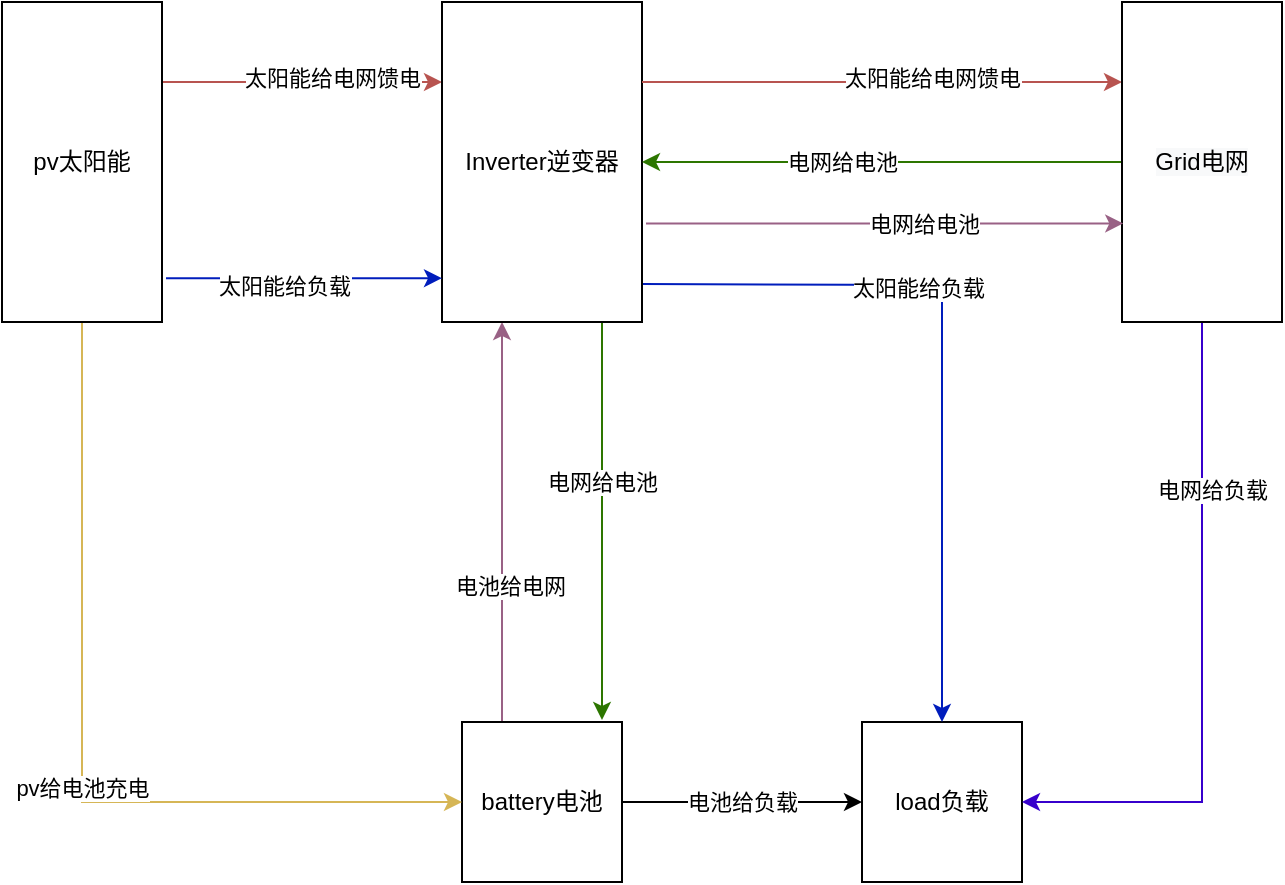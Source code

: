 <mxfile version="14.0.5" type="github">
  <diagram id="zFiF9Op-mUOR3EBwvule" name="Page-1">
    <mxGraphModel dx="782" dy="469" grid="1" gridSize="10" guides="1" tooltips="1" connect="1" arrows="1" fold="1" page="1" pageScale="1" pageWidth="827" pageHeight="1169" math="0" shadow="0">
      <root>
        <mxCell id="0" />
        <mxCell id="1" parent="0" />
        <mxCell id="paRQzdsvZ5kCJrLPlrh8-22" style="edgeStyle=orthogonalEdgeStyle;rounded=0;orthogonalLoop=1;jettySize=auto;html=1;entryX=0;entryY=0.25;entryDx=0;entryDy=0;fillColor=#f8cecc;strokeColor=#b85450;exitX=1;exitY=0.25;exitDx=0;exitDy=0;" edge="1" parent="1" source="paRQzdsvZ5kCJrLPlrh8-30" target="paRQzdsvZ5kCJrLPlrh8-18">
          <mxGeometry relative="1" as="geometry">
            <mxPoint x="120" y="60" as="sourcePoint" />
          </mxGeometry>
        </mxCell>
        <mxCell id="paRQzdsvZ5kCJrLPlrh8-25" value="太阳能给电网馈电" style="edgeLabel;html=1;align=center;verticalAlign=middle;resizable=0;points=[];" vertex="1" connectable="0" parent="paRQzdsvZ5kCJrLPlrh8-22">
          <mxGeometry x="0.209" y="2" relative="1" as="geometry">
            <mxPoint as="offset" />
          </mxGeometry>
        </mxCell>
        <mxCell id="paRQzdsvZ5kCJrLPlrh8-44" style="edgeStyle=orthogonalEdgeStyle;rounded=0;orthogonalLoop=1;jettySize=auto;html=1;exitX=0.25;exitY=0;exitDx=0;exitDy=0;fillColor=#e6d0de;strokeColor=#996185;gradientColor=#d5739d;" edge="1" parent="1" source="paRQzdsvZ5kCJrLPlrh8-4">
          <mxGeometry relative="1" as="geometry">
            <mxPoint x="290" y="160" as="targetPoint" />
          </mxGeometry>
        </mxCell>
        <mxCell id="paRQzdsvZ5kCJrLPlrh8-45" value="电池给电网" style="edgeLabel;html=1;align=center;verticalAlign=middle;resizable=0;points=[];" vertex="1" connectable="0" parent="paRQzdsvZ5kCJrLPlrh8-44">
          <mxGeometry x="-0.32" y="-4" relative="1" as="geometry">
            <mxPoint as="offset" />
          </mxGeometry>
        </mxCell>
        <mxCell id="paRQzdsvZ5kCJrLPlrh8-48" value="电池给负载" style="edgeStyle=orthogonalEdgeStyle;rounded=0;orthogonalLoop=1;jettySize=auto;html=1;entryX=0;entryY=0.5;entryDx=0;entryDy=0;" edge="1" parent="1" source="paRQzdsvZ5kCJrLPlrh8-4" target="paRQzdsvZ5kCJrLPlrh8-5">
          <mxGeometry relative="1" as="geometry" />
        </mxCell>
        <mxCell id="paRQzdsvZ5kCJrLPlrh8-4" value="battery电池" style="whiteSpace=wrap;html=1;aspect=fixed;" vertex="1" parent="1">
          <mxGeometry x="270" y="360" width="80" height="80" as="geometry" />
        </mxCell>
        <mxCell id="paRQzdsvZ5kCJrLPlrh8-5" value="load负载" style="whiteSpace=wrap;html=1;aspect=fixed;" vertex="1" parent="1">
          <mxGeometry x="470" y="360" width="80" height="80" as="geometry" />
        </mxCell>
        <mxCell id="paRQzdsvZ5kCJrLPlrh8-32" style="edgeStyle=orthogonalEdgeStyle;rounded=0;orthogonalLoop=1;jettySize=auto;html=1;entryX=0.5;entryY=0;entryDx=0;entryDy=0;fillColor=#0050ef;strokeColor=#001DBC;" edge="1" parent="1" target="paRQzdsvZ5kCJrLPlrh8-5">
          <mxGeometry relative="1" as="geometry">
            <mxPoint x="360" y="141" as="sourcePoint" />
          </mxGeometry>
        </mxCell>
        <mxCell id="paRQzdsvZ5kCJrLPlrh8-34" value="太阳能给负载" style="edgeLabel;html=1;align=center;verticalAlign=middle;resizable=0;points=[];" vertex="1" connectable="0" parent="paRQzdsvZ5kCJrLPlrh8-32">
          <mxGeometry x="-0.25" y="-1" relative="1" as="geometry">
            <mxPoint as="offset" />
          </mxGeometry>
        </mxCell>
        <mxCell id="paRQzdsvZ5kCJrLPlrh8-39" style="edgeStyle=orthogonalEdgeStyle;rounded=0;orthogonalLoop=1;jettySize=auto;html=1;fillColor=#60a917;strokeColor=#2D7600;" edge="1" parent="1">
          <mxGeometry relative="1" as="geometry">
            <mxPoint x="340" y="160" as="sourcePoint" />
            <mxPoint x="340" y="359" as="targetPoint" />
          </mxGeometry>
        </mxCell>
        <mxCell id="paRQzdsvZ5kCJrLPlrh8-41" value="电网给电池" style="edgeLabel;html=1;align=center;verticalAlign=middle;resizable=0;points=[];" vertex="1" connectable="0" parent="paRQzdsvZ5kCJrLPlrh8-39">
          <mxGeometry x="0.217" relative="1" as="geometry">
            <mxPoint y="-41" as="offset" />
          </mxGeometry>
        </mxCell>
        <mxCell id="paRQzdsvZ5kCJrLPlrh8-18" value="&lt;span&gt;Inverter逆变器&lt;/span&gt;" style="rounded=0;whiteSpace=wrap;html=1;" vertex="1" parent="1">
          <mxGeometry x="260" width="100" height="160" as="geometry" />
        </mxCell>
        <mxCell id="paRQzdsvZ5kCJrLPlrh8-26" style="edgeStyle=orthogonalEdgeStyle;rounded=0;orthogonalLoop=1;jettySize=auto;html=1;entryX=0;entryY=0.25;entryDx=0;entryDy=0;fillColor=#f8cecc;strokeColor=#b85450;exitX=1;exitY=0.25;exitDx=0;exitDy=0;" edge="1" parent="1" source="paRQzdsvZ5kCJrLPlrh8-18" target="paRQzdsvZ5kCJrLPlrh8-31">
          <mxGeometry relative="1" as="geometry">
            <mxPoint x="350" y="79.5" as="sourcePoint" />
            <mxPoint x="520" y="55" as="targetPoint" />
          </mxGeometry>
        </mxCell>
        <mxCell id="paRQzdsvZ5kCJrLPlrh8-27" value="太阳能给电网馈电" style="edgeLabel;html=1;align=center;verticalAlign=middle;resizable=0;points=[];" vertex="1" connectable="0" parent="paRQzdsvZ5kCJrLPlrh8-26">
          <mxGeometry x="0.209" y="2" relative="1" as="geometry">
            <mxPoint as="offset" />
          </mxGeometry>
        </mxCell>
        <mxCell id="paRQzdsvZ5kCJrLPlrh8-29" value="" style="endArrow=classic;html=1;exitX=1.025;exitY=0.863;exitDx=0;exitDy=0;entryX=0;entryY=0.863;entryDx=0;entryDy=0;fillColor=#0050ef;strokeColor=#001DBC;exitPerimeter=0;entryPerimeter=0;" edge="1" parent="1" source="paRQzdsvZ5kCJrLPlrh8-30" target="paRQzdsvZ5kCJrLPlrh8-18">
          <mxGeometry width="50" height="50" relative="1" as="geometry">
            <mxPoint x="120" y="100" as="sourcePoint" />
            <mxPoint x="270" y="98" as="targetPoint" />
          </mxGeometry>
        </mxCell>
        <mxCell id="paRQzdsvZ5kCJrLPlrh8-33" value="太阳能给负载" style="edgeLabel;html=1;align=center;verticalAlign=middle;resizable=0;points=[];" vertex="1" connectable="0" parent="paRQzdsvZ5kCJrLPlrh8-29">
          <mxGeometry x="-0.142" y="-4" relative="1" as="geometry">
            <mxPoint as="offset" />
          </mxGeometry>
        </mxCell>
        <mxCell id="paRQzdsvZ5kCJrLPlrh8-35" style="edgeStyle=orthogonalEdgeStyle;rounded=0;orthogonalLoop=1;jettySize=auto;html=1;entryX=0;entryY=0.5;entryDx=0;entryDy=0;exitX=0.5;exitY=1;exitDx=0;exitDy=0;fillColor=#fff2cc;strokeColor=#d6b656;gradientColor=#ffd966;" edge="1" parent="1" source="paRQzdsvZ5kCJrLPlrh8-30" target="paRQzdsvZ5kCJrLPlrh8-4">
          <mxGeometry relative="1" as="geometry" />
        </mxCell>
        <mxCell id="paRQzdsvZ5kCJrLPlrh8-36" value="pv给电池充电" style="edgeLabel;html=1;align=center;verticalAlign=middle;resizable=0;points=[];" vertex="1" connectable="0" parent="paRQzdsvZ5kCJrLPlrh8-35">
          <mxGeometry x="0.082" relative="1" as="geometry">
            <mxPoint as="offset" />
          </mxGeometry>
        </mxCell>
        <mxCell id="paRQzdsvZ5kCJrLPlrh8-30" value="&lt;span&gt;pv太阳能&lt;/span&gt;" style="rounded=0;whiteSpace=wrap;html=1;" vertex="1" parent="1">
          <mxGeometry x="40" width="80" height="160" as="geometry" />
        </mxCell>
        <mxCell id="paRQzdsvZ5kCJrLPlrh8-38" style="edgeStyle=orthogonalEdgeStyle;rounded=0;orthogonalLoop=1;jettySize=auto;html=1;entryX=1;entryY=0.5;entryDx=0;entryDy=0;fillColor=#60a917;strokeColor=#2D7600;" edge="1" parent="1" source="paRQzdsvZ5kCJrLPlrh8-31" target="paRQzdsvZ5kCJrLPlrh8-18">
          <mxGeometry relative="1" as="geometry" />
        </mxCell>
        <mxCell id="paRQzdsvZ5kCJrLPlrh8-40" value="电网给电池" style="edgeLabel;html=1;align=center;verticalAlign=middle;resizable=0;points=[];" vertex="1" connectable="0" parent="paRQzdsvZ5kCJrLPlrh8-38">
          <mxGeometry x="0.167" relative="1" as="geometry">
            <mxPoint as="offset" />
          </mxGeometry>
        </mxCell>
        <mxCell id="paRQzdsvZ5kCJrLPlrh8-46" style="edgeStyle=orthogonalEdgeStyle;rounded=0;orthogonalLoop=1;jettySize=auto;html=1;entryX=1;entryY=0.5;entryDx=0;entryDy=0;exitX=0.5;exitY=1;exitDx=0;exitDy=0;fillColor=#6a00ff;strokeColor=#3700CC;" edge="1" parent="1" source="paRQzdsvZ5kCJrLPlrh8-31" target="paRQzdsvZ5kCJrLPlrh8-5">
          <mxGeometry relative="1" as="geometry" />
        </mxCell>
        <mxCell id="paRQzdsvZ5kCJrLPlrh8-47" value="电网给负载" style="edgeLabel;html=1;align=center;verticalAlign=middle;resizable=0;points=[];" vertex="1" connectable="0" parent="paRQzdsvZ5kCJrLPlrh8-46">
          <mxGeometry x="-0.494" y="5" relative="1" as="geometry">
            <mxPoint as="offset" />
          </mxGeometry>
        </mxCell>
        <mxCell id="paRQzdsvZ5kCJrLPlrh8-31" value="&#xa;&#xa;&lt;span style=&quot;color: rgb(0, 0, 0); font-family: helvetica; font-size: 12px; font-style: normal; font-weight: 400; letter-spacing: normal; text-align: center; text-indent: 0px; text-transform: none; word-spacing: 0px; background-color: rgb(248, 249, 250); display: inline; float: none;&quot;&gt;Grid电网&lt;/span&gt;&#xa;&#xa;" style="rounded=0;whiteSpace=wrap;html=1;" vertex="1" parent="1">
          <mxGeometry x="600" width="80" height="160" as="geometry" />
        </mxCell>
        <mxCell id="paRQzdsvZ5kCJrLPlrh8-42" style="edgeStyle=orthogonalEdgeStyle;rounded=0;orthogonalLoop=1;jettySize=auto;html=1;entryX=0.008;entryY=0.692;entryDx=0;entryDy=0;fillColor=#e6d0de;strokeColor=#996185;exitX=1.02;exitY=0.692;exitDx=0;exitDy=0;gradientColor=#d5739d;exitPerimeter=0;entryPerimeter=0;" edge="1" parent="1" source="paRQzdsvZ5kCJrLPlrh8-18" target="paRQzdsvZ5kCJrLPlrh8-31">
          <mxGeometry relative="1" as="geometry">
            <mxPoint x="520" y="120" as="sourcePoint" />
            <mxPoint x="360" y="120" as="targetPoint" />
          </mxGeometry>
        </mxCell>
        <mxCell id="paRQzdsvZ5kCJrLPlrh8-43" value="电网给电池" style="edgeLabel;html=1;align=center;verticalAlign=middle;resizable=0;points=[];" vertex="1" connectable="0" parent="paRQzdsvZ5kCJrLPlrh8-42">
          <mxGeometry x="0.167" relative="1" as="geometry">
            <mxPoint as="offset" />
          </mxGeometry>
        </mxCell>
      </root>
    </mxGraphModel>
  </diagram>
</mxfile>
